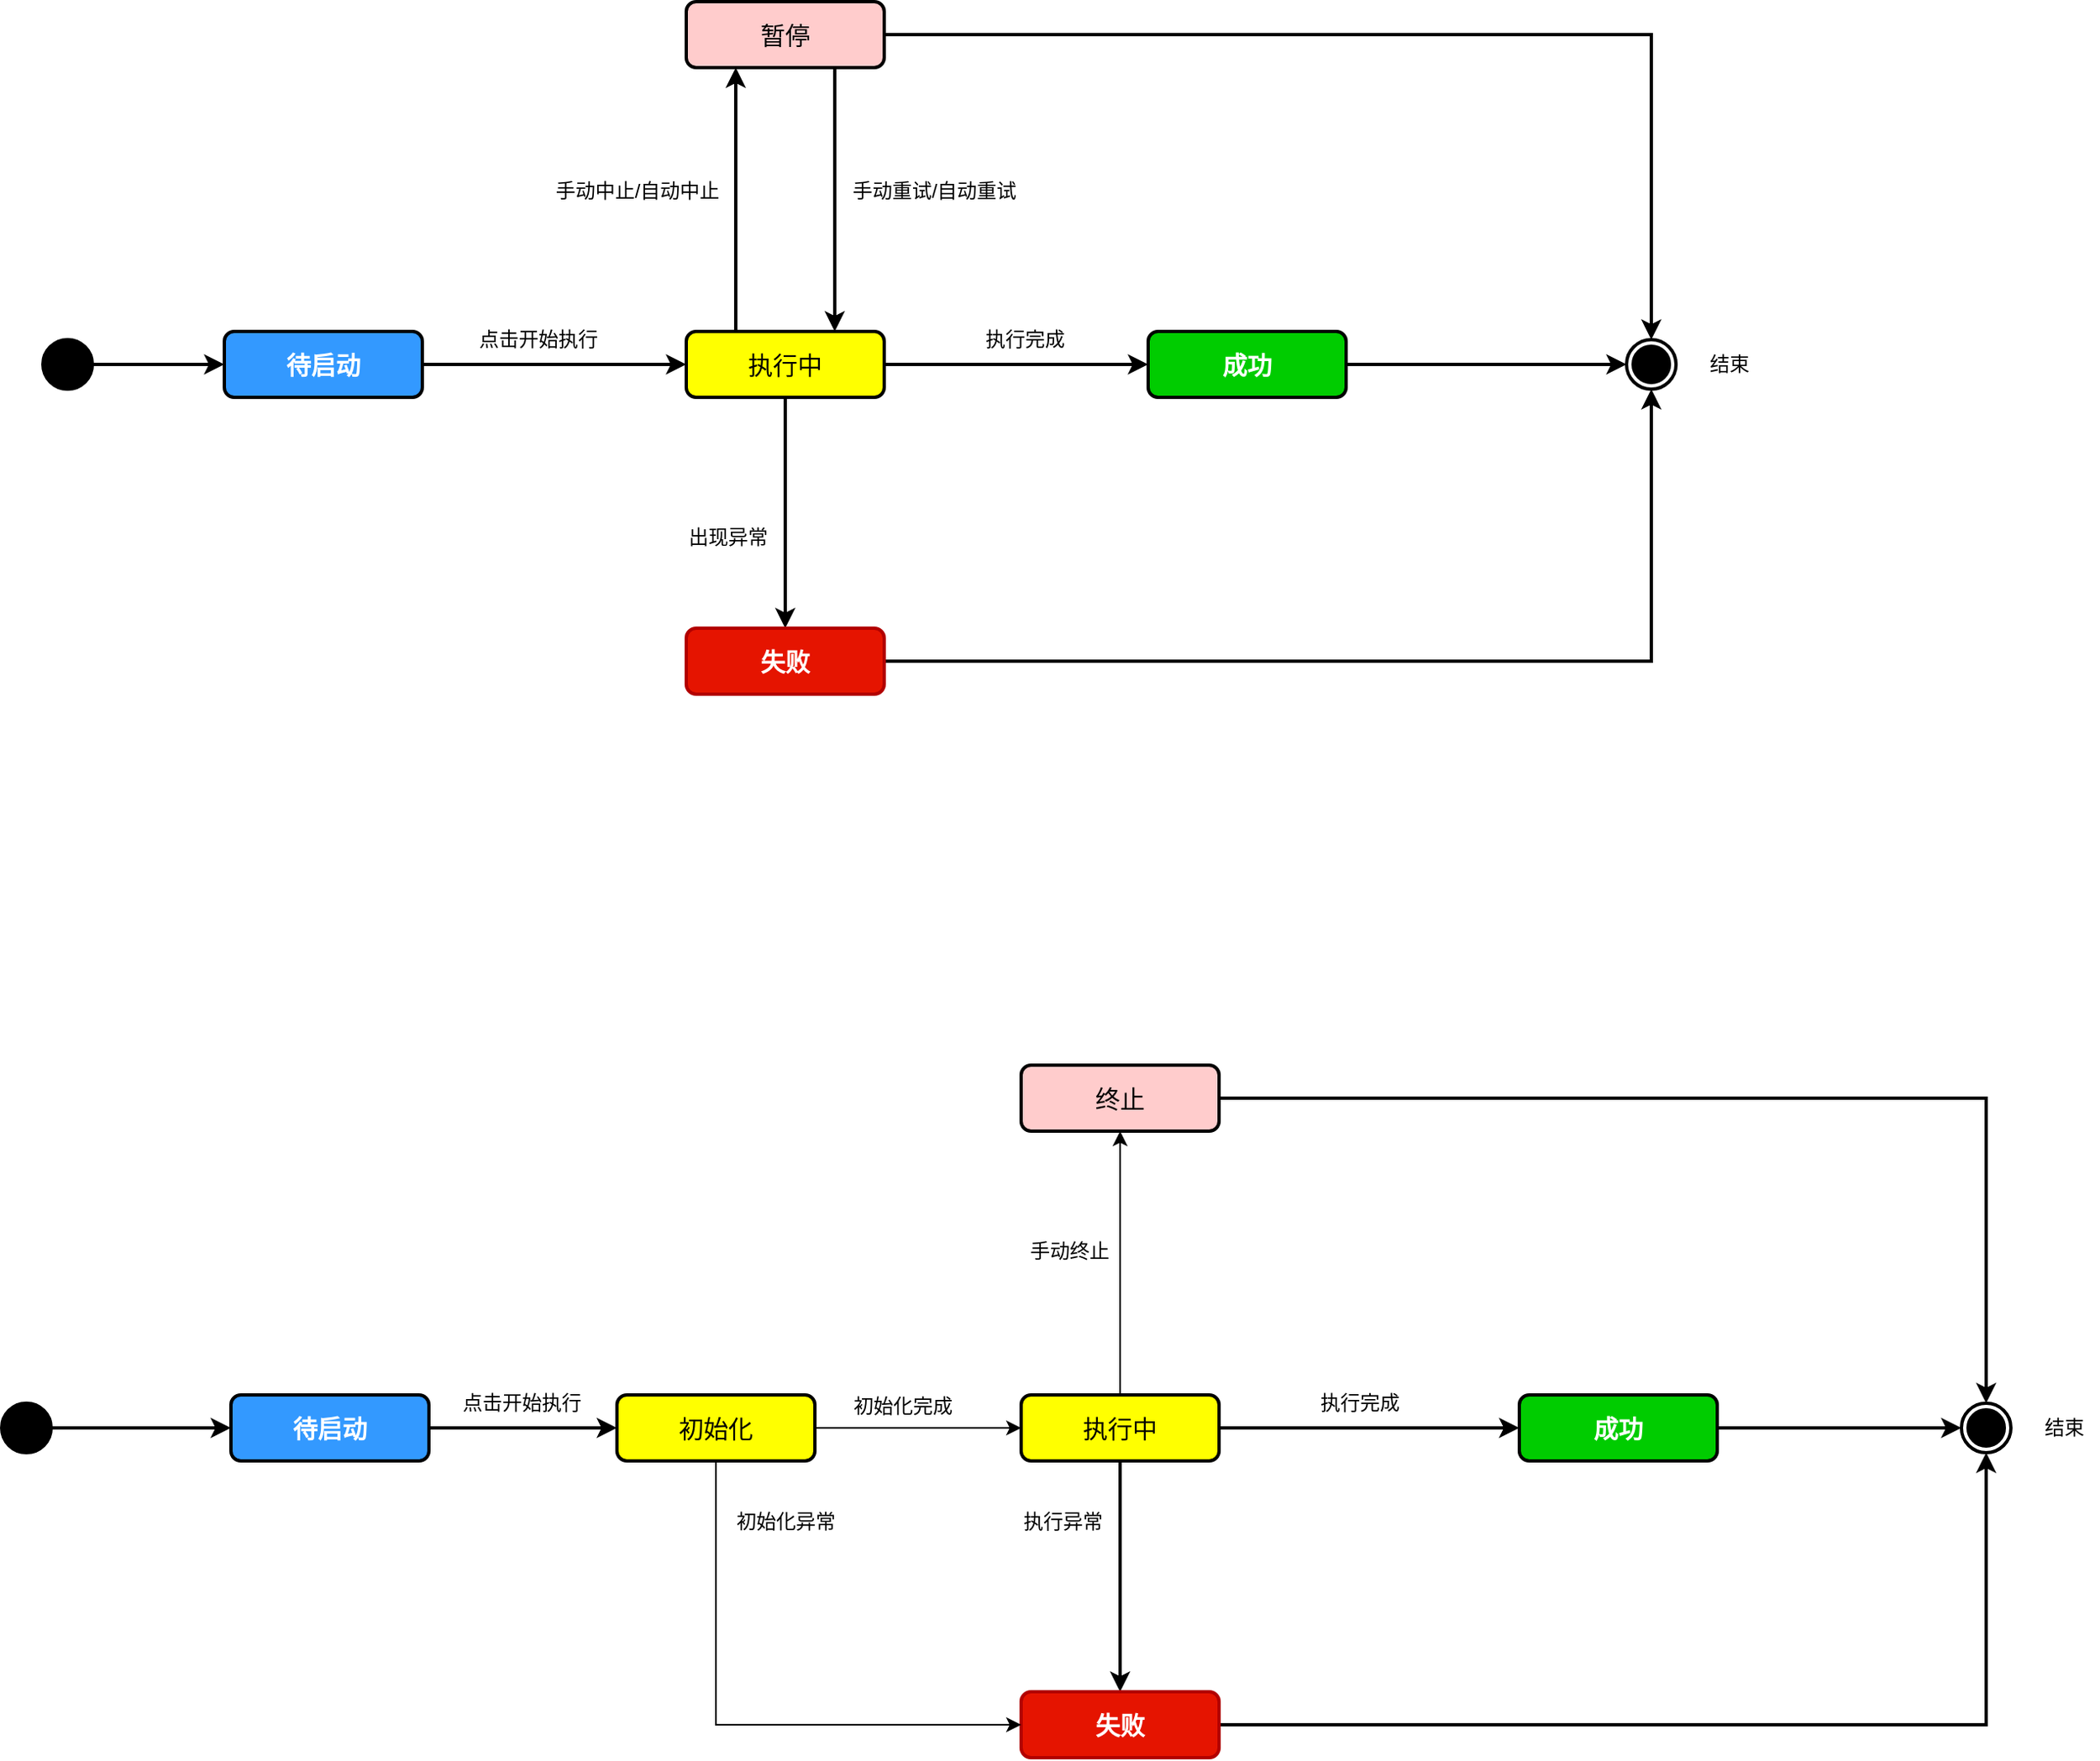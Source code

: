 <mxfile version="24.6.4" type="github">
  <diagram name="第 1 页" id="bsrdlGBzL4-s972n8e0l">
    <mxGraphModel dx="1468" dy="894" grid="0" gridSize="10" guides="1" tooltips="1" connect="1" arrows="1" fold="1" page="1" pageScale="1" pageWidth="1654" pageHeight="2336" background="none" math="0" shadow="0">
      <root>
        <mxCell id="0" />
        <mxCell id="1" parent="0" />
        <mxCell id="LXAkRg8jmK0WkT6x8-tk-17" style="edgeStyle=orthogonalEdgeStyle;rounded=0;orthogonalLoop=1;jettySize=auto;html=1;exitX=1;exitY=0.5;exitDx=0;exitDy=0;entryX=0;entryY=0.5;entryDx=0;entryDy=0;fontSize=15;strokeWidth=2;" parent="1" source="LXAkRg8jmK0WkT6x8-tk-13" target="LXAkRg8jmK0WkT6x8-tk-16" edge="1">
          <mxGeometry relative="1" as="geometry" />
        </mxCell>
        <mxCell id="LXAkRg8jmK0WkT6x8-tk-13" value="" style="shape=ellipse;html=1;dashed=0;whiteSpace=wrap;aspect=fixed;strokeWidth=2;perimeter=ellipsePerimeter;fillColor=#000000;fontSize=15;" parent="1" vertex="1">
          <mxGeometry x="90" y="805" width="30" height="30" as="geometry" />
        </mxCell>
        <mxCell id="LXAkRg8jmK0WkT6x8-tk-14" value="" style="ellipse;html=1;shape=endState;fillColor=strokeColor;fontSize=15;strokeWidth=2;" parent="1" vertex="1">
          <mxGeometry x="1050" y="805" width="30" height="30" as="geometry" />
        </mxCell>
        <mxCell id="LXAkRg8jmK0WkT6x8-tk-22" style="edgeStyle=orthogonalEdgeStyle;rounded=0;orthogonalLoop=1;jettySize=auto;html=1;exitX=1;exitY=0.5;exitDx=0;exitDy=0;entryX=0;entryY=0.5;entryDx=0;entryDy=0;fontSize=15;strokeWidth=2;" parent="1" source="LXAkRg8jmK0WkT6x8-tk-16" target="LXAkRg8jmK0WkT6x8-tk-18" edge="1">
          <mxGeometry relative="1" as="geometry" />
        </mxCell>
        <mxCell id="LXAkRg8jmK0WkT6x8-tk-16" value="待启动" style="rounded=1;whiteSpace=wrap;html=1;fillColor=#3399FF;fontSize=15;strokeWidth=2;fontStyle=1;labelBackgroundColor=none;fontColor=#FFFFFF;" parent="1" vertex="1">
          <mxGeometry x="200" y="800" width="120" height="40" as="geometry" />
        </mxCell>
        <mxCell id="LXAkRg8jmK0WkT6x8-tk-23" style="edgeStyle=orthogonalEdgeStyle;rounded=0;orthogonalLoop=1;jettySize=auto;html=1;exitX=0.25;exitY=0;exitDx=0;exitDy=0;entryX=0.25;entryY=1;entryDx=0;entryDy=0;fontSize=15;strokeWidth=2;" parent="1" source="LXAkRg8jmK0WkT6x8-tk-18" target="LXAkRg8jmK0WkT6x8-tk-21" edge="1">
          <mxGeometry relative="1" as="geometry" />
        </mxCell>
        <mxCell id="LXAkRg8jmK0WkT6x8-tk-35" style="edgeStyle=orthogonalEdgeStyle;rounded=0;orthogonalLoop=1;jettySize=auto;html=1;exitX=1;exitY=0.5;exitDx=0;exitDy=0;entryX=0;entryY=0.5;entryDx=0;entryDy=0;strokeWidth=2;" parent="1" source="LXAkRg8jmK0WkT6x8-tk-18" target="LXAkRg8jmK0WkT6x8-tk-19" edge="1">
          <mxGeometry relative="1" as="geometry" />
        </mxCell>
        <mxCell id="LXAkRg8jmK0WkT6x8-tk-38" style="edgeStyle=orthogonalEdgeStyle;rounded=0;orthogonalLoop=1;jettySize=auto;html=1;exitX=0.5;exitY=1;exitDx=0;exitDy=0;entryX=0.5;entryY=0;entryDx=0;entryDy=0;strokeWidth=2;" parent="1" source="LXAkRg8jmK0WkT6x8-tk-18" target="LXAkRg8jmK0WkT6x8-tk-20" edge="1">
          <mxGeometry relative="1" as="geometry" />
        </mxCell>
        <mxCell id="LXAkRg8jmK0WkT6x8-tk-18" value="&lt;span style=&quot;font-weight: normal;&quot;&gt;执行中&lt;/span&gt;" style="rounded=1;whiteSpace=wrap;html=1;fillColor=#FFFF00;fontSize=15;strokeWidth=2;fontStyle=1;labelBackgroundColor=none;fontColor=#000000;" parent="1" vertex="1">
          <mxGeometry x="480" y="800" width="120" height="40" as="geometry" />
        </mxCell>
        <mxCell id="LXAkRg8jmK0WkT6x8-tk-27" style="edgeStyle=orthogonalEdgeStyle;rounded=0;orthogonalLoop=1;jettySize=auto;html=1;exitX=1;exitY=0.5;exitDx=0;exitDy=0;entryX=0;entryY=0.5;entryDx=0;entryDy=0;fontSize=15;strokeWidth=2;" parent="1" source="LXAkRg8jmK0WkT6x8-tk-19" target="LXAkRg8jmK0WkT6x8-tk-14" edge="1">
          <mxGeometry relative="1" as="geometry" />
        </mxCell>
        <mxCell id="LXAkRg8jmK0WkT6x8-tk-19" value="成功" style="rounded=1;whiteSpace=wrap;html=1;fillColor=#00CC00;fontSize=15;strokeWidth=2;fontStyle=1;labelBackgroundColor=none;fontColor=#FFFFFF;" parent="1" vertex="1">
          <mxGeometry x="760" y="800" width="120" height="40" as="geometry" />
        </mxCell>
        <mxCell id="LXAkRg8jmK0WkT6x8-tk-41" style="edgeStyle=orthogonalEdgeStyle;rounded=0;orthogonalLoop=1;jettySize=auto;html=1;exitX=1;exitY=0.5;exitDx=0;exitDy=0;entryX=0.5;entryY=1;entryDx=0;entryDy=0;strokeWidth=2;" parent="1" source="LXAkRg8jmK0WkT6x8-tk-20" target="LXAkRg8jmK0WkT6x8-tk-14" edge="1">
          <mxGeometry relative="1" as="geometry" />
        </mxCell>
        <mxCell id="LXAkRg8jmK0WkT6x8-tk-20" value="失败" style="rounded=1;whiteSpace=wrap;html=1;fillColor=#e51400;fontSize=15;fontColor=#FFFFFF;strokeColor=#B20000;strokeWidth=2;fontStyle=1;labelBackgroundColor=none;" parent="1" vertex="1">
          <mxGeometry x="480" y="980" width="120" height="40" as="geometry" />
        </mxCell>
        <mxCell id="LXAkRg8jmK0WkT6x8-tk-24" style="edgeStyle=orthogonalEdgeStyle;rounded=0;orthogonalLoop=1;jettySize=auto;html=1;exitX=0.75;exitY=1;exitDx=0;exitDy=0;entryX=0.75;entryY=0;entryDx=0;entryDy=0;fontSize=15;strokeWidth=2;" parent="1" source="LXAkRg8jmK0WkT6x8-tk-21" target="LXAkRg8jmK0WkT6x8-tk-18" edge="1">
          <mxGeometry relative="1" as="geometry" />
        </mxCell>
        <mxCell id="LXAkRg8jmK0WkT6x8-tk-21" value="暂停" style="rounded=1;whiteSpace=wrap;html=1;fillColor=#FFCCCC;fontSize=15;strokeWidth=2;fontStyle=0;labelBackgroundColor=none;fontColor=#000000;" parent="1" vertex="1">
          <mxGeometry x="480" y="600" width="120" height="40" as="geometry" />
        </mxCell>
        <mxCell id="LXAkRg8jmK0WkT6x8-tk-31" style="edgeStyle=orthogonalEdgeStyle;rounded=0;orthogonalLoop=1;jettySize=auto;html=1;exitX=1;exitY=0.5;exitDx=0;exitDy=0;entryX=0.5;entryY=0;entryDx=0;entryDy=0;fontSize=15;strokeWidth=2;" parent="1" source="LXAkRg8jmK0WkT6x8-tk-21" target="LXAkRg8jmK0WkT6x8-tk-14" edge="1">
          <mxGeometry relative="1" as="geometry" />
        </mxCell>
        <mxCell id="LXAkRg8jmK0WkT6x8-tk-32" value="点击开始执行" style="text;html=1;align=center;verticalAlign=middle;resizable=0;points=[];autosize=1;strokeColor=none;fillColor=none;strokeWidth=2;" parent="1" vertex="1">
          <mxGeometry x="340" y="790" width="100" height="30" as="geometry" />
        </mxCell>
        <mxCell id="LXAkRg8jmK0WkT6x8-tk-33" value="手动中止/自动中止" style="text;html=1;align=center;verticalAlign=middle;resizable=0;points=[];autosize=1;strokeColor=none;fillColor=none;strokeWidth=2;" parent="1" vertex="1">
          <mxGeometry x="390" y="700" width="120" height="30" as="geometry" />
        </mxCell>
        <mxCell id="LXAkRg8jmK0WkT6x8-tk-34" value="手动重试/自动重试" style="text;html=1;align=center;verticalAlign=middle;resizable=0;points=[];autosize=1;strokeColor=none;fillColor=none;strokeWidth=2;" parent="1" vertex="1">
          <mxGeometry x="570" y="700" width="120" height="30" as="geometry" />
        </mxCell>
        <mxCell id="LXAkRg8jmK0WkT6x8-tk-36" value="执行完成" style="text;html=1;align=center;verticalAlign=middle;resizable=0;points=[];autosize=1;strokeColor=none;fillColor=none;strokeWidth=2;" parent="1" vertex="1">
          <mxGeometry x="650" y="790" width="70" height="30" as="geometry" />
        </mxCell>
        <mxCell id="LXAkRg8jmK0WkT6x8-tk-39" value="出现异常" style="text;html=1;align=center;verticalAlign=middle;resizable=0;points=[];autosize=1;strokeColor=none;fillColor=none;strokeWidth=2;" parent="1" vertex="1">
          <mxGeometry x="470" y="910" width="70" height="30" as="geometry" />
        </mxCell>
        <mxCell id="LXAkRg8jmK0WkT6x8-tk-42" value="结束" style="text;html=1;align=center;verticalAlign=middle;resizable=0;points=[];autosize=1;strokeColor=none;fillColor=none;" parent="1" vertex="1">
          <mxGeometry x="1091" y="807" width="42" height="26" as="geometry" />
        </mxCell>
        <mxCell id="41C0HAjjGuZ0uLDlRaci-1" style="edgeStyle=orthogonalEdgeStyle;rounded=0;orthogonalLoop=1;jettySize=auto;html=1;exitX=1;exitY=0.5;exitDx=0;exitDy=0;entryX=0;entryY=0.5;entryDx=0;entryDy=0;fontSize=15;strokeWidth=2;" edge="1" parent="1" source="41C0HAjjGuZ0uLDlRaci-2" target="41C0HAjjGuZ0uLDlRaci-5">
          <mxGeometry relative="1" as="geometry" />
        </mxCell>
        <mxCell id="41C0HAjjGuZ0uLDlRaci-2" value="" style="shape=ellipse;html=1;dashed=0;whiteSpace=wrap;aspect=fixed;strokeWidth=2;perimeter=ellipsePerimeter;fillColor=#000000;fontSize=15;" vertex="1" parent="1">
          <mxGeometry x="65" y="1450" width="30" height="30" as="geometry" />
        </mxCell>
        <mxCell id="41C0HAjjGuZ0uLDlRaci-3" value="" style="ellipse;html=1;shape=endState;fillColor=strokeColor;fontSize=15;strokeWidth=2;" vertex="1" parent="1">
          <mxGeometry x="1253" y="1450" width="30" height="30" as="geometry" />
        </mxCell>
        <mxCell id="41C0HAjjGuZ0uLDlRaci-4" style="edgeStyle=orthogonalEdgeStyle;rounded=0;orthogonalLoop=1;jettySize=auto;html=1;exitX=1;exitY=0.5;exitDx=0;exitDy=0;entryX=0;entryY=0.5;entryDx=0;entryDy=0;fontSize=15;strokeWidth=2;" edge="1" parent="1" source="41C0HAjjGuZ0uLDlRaci-5" target="41C0HAjjGuZ0uLDlRaci-23">
          <mxGeometry relative="1" as="geometry">
            <mxPoint x="481" y="1467" as="targetPoint" />
          </mxGeometry>
        </mxCell>
        <mxCell id="41C0HAjjGuZ0uLDlRaci-5" value="待启动" style="rounded=1;whiteSpace=wrap;html=1;fillColor=#3399FF;fontSize=15;strokeWidth=2;fontStyle=1;labelBackgroundColor=none;fontColor=#FFFFFF;" vertex="1" parent="1">
          <mxGeometry x="204" y="1445" width="120" height="40" as="geometry" />
        </mxCell>
        <mxCell id="41C0HAjjGuZ0uLDlRaci-7" style="edgeStyle=orthogonalEdgeStyle;rounded=0;orthogonalLoop=1;jettySize=auto;html=1;exitX=1;exitY=0.5;exitDx=0;exitDy=0;entryX=0;entryY=0.5;entryDx=0;entryDy=0;strokeWidth=2;" edge="1" parent="1" source="41C0HAjjGuZ0uLDlRaci-9" target="41C0HAjjGuZ0uLDlRaci-11">
          <mxGeometry relative="1" as="geometry" />
        </mxCell>
        <mxCell id="41C0HAjjGuZ0uLDlRaci-8" style="edgeStyle=orthogonalEdgeStyle;rounded=0;orthogonalLoop=1;jettySize=auto;html=1;exitX=0.5;exitY=1;exitDx=0;exitDy=0;entryX=0.5;entryY=0;entryDx=0;entryDy=0;strokeWidth=2;" edge="1" parent="1" source="41C0HAjjGuZ0uLDlRaci-9" target="41C0HAjjGuZ0uLDlRaci-13">
          <mxGeometry relative="1" as="geometry" />
        </mxCell>
        <mxCell id="41C0HAjjGuZ0uLDlRaci-30" style="edgeStyle=orthogonalEdgeStyle;rounded=0;orthogonalLoop=1;jettySize=auto;html=1;exitX=0.5;exitY=0;exitDx=0;exitDy=0;entryX=0.5;entryY=1;entryDx=0;entryDy=0;" edge="1" parent="1" source="41C0HAjjGuZ0uLDlRaci-9" target="41C0HAjjGuZ0uLDlRaci-15">
          <mxGeometry relative="1" as="geometry" />
        </mxCell>
        <mxCell id="41C0HAjjGuZ0uLDlRaci-9" value="&lt;span style=&quot;font-weight: normal;&quot;&gt;执行中&lt;/span&gt;" style="rounded=1;whiteSpace=wrap;html=1;fillColor=#FFFF00;fontSize=15;strokeWidth=2;fontStyle=1;labelBackgroundColor=none;fontColor=#000000;" vertex="1" parent="1">
          <mxGeometry x="683" y="1445" width="120" height="40" as="geometry" />
        </mxCell>
        <mxCell id="41C0HAjjGuZ0uLDlRaci-10" style="edgeStyle=orthogonalEdgeStyle;rounded=0;orthogonalLoop=1;jettySize=auto;html=1;exitX=1;exitY=0.5;exitDx=0;exitDy=0;entryX=0;entryY=0.5;entryDx=0;entryDy=0;fontSize=15;strokeWidth=2;" edge="1" parent="1" source="41C0HAjjGuZ0uLDlRaci-11" target="41C0HAjjGuZ0uLDlRaci-3">
          <mxGeometry relative="1" as="geometry" />
        </mxCell>
        <mxCell id="41C0HAjjGuZ0uLDlRaci-11" value="成功" style="rounded=1;whiteSpace=wrap;html=1;fillColor=#00CC00;fontSize=15;strokeWidth=2;fontStyle=1;labelBackgroundColor=none;fontColor=#FFFFFF;" vertex="1" parent="1">
          <mxGeometry x="985" y="1445" width="120" height="40" as="geometry" />
        </mxCell>
        <mxCell id="41C0HAjjGuZ0uLDlRaci-12" style="edgeStyle=orthogonalEdgeStyle;rounded=0;orthogonalLoop=1;jettySize=auto;html=1;exitX=1;exitY=0.5;exitDx=0;exitDy=0;entryX=0.5;entryY=1;entryDx=0;entryDy=0;strokeWidth=2;" edge="1" parent="1" source="41C0HAjjGuZ0uLDlRaci-13" target="41C0HAjjGuZ0uLDlRaci-3">
          <mxGeometry relative="1" as="geometry" />
        </mxCell>
        <mxCell id="41C0HAjjGuZ0uLDlRaci-13" value="失败" style="rounded=1;whiteSpace=wrap;html=1;fillColor=#e51400;fontSize=15;fontColor=#FFFFFF;strokeColor=#B20000;strokeWidth=2;fontStyle=1;labelBackgroundColor=none;" vertex="1" parent="1">
          <mxGeometry x="683" y="1625" width="120" height="40" as="geometry" />
        </mxCell>
        <mxCell id="41C0HAjjGuZ0uLDlRaci-15" value="终止" style="rounded=1;whiteSpace=wrap;html=1;fillColor=#FFCCCC;fontSize=15;strokeWidth=2;fontStyle=0;labelBackgroundColor=none;fontColor=#000000;" vertex="1" parent="1">
          <mxGeometry x="683" y="1245" width="120" height="40" as="geometry" />
        </mxCell>
        <mxCell id="41C0HAjjGuZ0uLDlRaci-16" style="edgeStyle=orthogonalEdgeStyle;rounded=0;orthogonalLoop=1;jettySize=auto;html=1;exitX=1;exitY=0.5;exitDx=0;exitDy=0;entryX=0.5;entryY=0;entryDx=0;entryDy=0;fontSize=15;strokeWidth=2;" edge="1" parent="1" source="41C0HAjjGuZ0uLDlRaci-15" target="41C0HAjjGuZ0uLDlRaci-3">
          <mxGeometry relative="1" as="geometry" />
        </mxCell>
        <mxCell id="41C0HAjjGuZ0uLDlRaci-17" value="点击开始执行" style="text;html=1;align=center;verticalAlign=middle;resizable=0;points=[];autosize=1;strokeColor=none;fillColor=none;strokeWidth=2;" vertex="1" parent="1">
          <mxGeometry x="330" y="1435" width="100" height="30" as="geometry" />
        </mxCell>
        <mxCell id="41C0HAjjGuZ0uLDlRaci-20" value="执行完成" style="text;html=1;align=center;verticalAlign=middle;resizable=0;points=[];autosize=1;strokeColor=none;fillColor=none;strokeWidth=2;" vertex="1" parent="1">
          <mxGeometry x="853" y="1435" width="70" height="30" as="geometry" />
        </mxCell>
        <mxCell id="41C0HAjjGuZ0uLDlRaci-21" value="执行异常" style="text;html=1;align=center;verticalAlign=middle;resizable=0;points=[];autosize=1;strokeColor=none;fillColor=none;strokeWidth=2;" vertex="1" parent="1">
          <mxGeometry x="675" y="1509" width="66" height="26" as="geometry" />
        </mxCell>
        <mxCell id="41C0HAjjGuZ0uLDlRaci-22" value="结束" style="text;html=1;align=center;verticalAlign=middle;resizable=0;points=[];autosize=1;strokeColor=none;fillColor=none;" vertex="1" parent="1">
          <mxGeometry x="1294" y="1452" width="42" height="26" as="geometry" />
        </mxCell>
        <mxCell id="41C0HAjjGuZ0uLDlRaci-28" style="edgeStyle=orthogonalEdgeStyle;rounded=0;orthogonalLoop=1;jettySize=auto;html=1;exitX=1;exitY=0.5;exitDx=0;exitDy=0;entryX=0;entryY=0.5;entryDx=0;entryDy=0;" edge="1" parent="1" source="41C0HAjjGuZ0uLDlRaci-23" target="41C0HAjjGuZ0uLDlRaci-9">
          <mxGeometry relative="1" as="geometry" />
        </mxCell>
        <mxCell id="41C0HAjjGuZ0uLDlRaci-32" style="edgeStyle=orthogonalEdgeStyle;rounded=0;orthogonalLoop=1;jettySize=auto;html=1;exitX=0.5;exitY=1;exitDx=0;exitDy=0;entryX=0;entryY=0.5;entryDx=0;entryDy=0;" edge="1" parent="1" source="41C0HAjjGuZ0uLDlRaci-23" target="41C0HAjjGuZ0uLDlRaci-13">
          <mxGeometry relative="1" as="geometry" />
        </mxCell>
        <mxCell id="41C0HAjjGuZ0uLDlRaci-23" value="&lt;span style=&quot;font-weight: normal;&quot;&gt;初始化&lt;/span&gt;" style="rounded=1;whiteSpace=wrap;html=1;fillColor=#FFFF00;fontSize=15;strokeWidth=2;fontStyle=1;labelBackgroundColor=none;fontColor=#000000;" vertex="1" parent="1">
          <mxGeometry x="438" y="1445" width="120" height="40" as="geometry" />
        </mxCell>
        <mxCell id="41C0HAjjGuZ0uLDlRaci-29" value="初始化完成" style="text;html=1;align=center;verticalAlign=middle;resizable=0;points=[];autosize=1;strokeColor=none;fillColor=none;" vertex="1" parent="1">
          <mxGeometry x="572" y="1439" width="78" height="26" as="geometry" />
        </mxCell>
        <mxCell id="41C0HAjjGuZ0uLDlRaci-31" value="手动终止" style="text;html=1;align=center;verticalAlign=middle;resizable=0;points=[];autosize=1;strokeColor=none;fillColor=none;" vertex="1" parent="1">
          <mxGeometry x="679" y="1345" width="66" height="26" as="geometry" />
        </mxCell>
        <mxCell id="41C0HAjjGuZ0uLDlRaci-33" value="初始化异常" style="text;html=1;align=center;verticalAlign=middle;resizable=0;points=[];autosize=1;strokeColor=none;fillColor=none;strokeWidth=2;" vertex="1" parent="1">
          <mxGeometry x="501" y="1509" width="78" height="26" as="geometry" />
        </mxCell>
      </root>
    </mxGraphModel>
  </diagram>
</mxfile>
